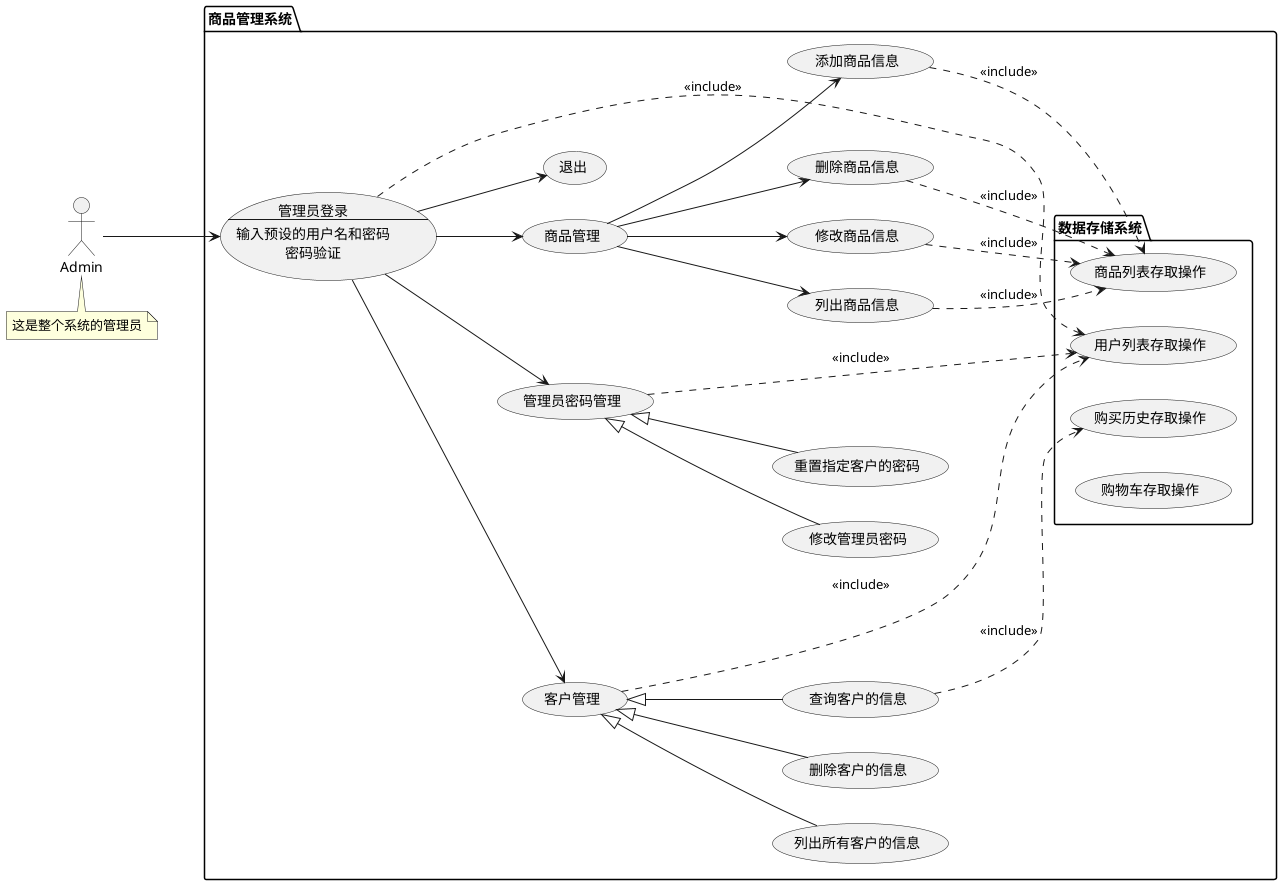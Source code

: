 @startuml
'https://plantuml.com/use-case-diagram

':Main Admin: as Admin
left to right direction

actor Admin
package 商品管理系统{

package 数据存储系统{
    usecase (用户列表存取操作)
    usecase (商品列表存取操作)
    usecase (购买历史存取操作)
    usecase (购物车存取操作)
}

usecase 管理员登录 as "管理员登录
--
输入预设的用户名和密码
密码验证
"

Admin --> (管理员登录)
(管理员登录) ..> (用户列表存取操作):<<include>>

(管理员登录) --> (客户管理)
(管理员登录) --> (管理员密码管理)
(管理员登录) --> (商品管理)
(管理员登录) -->  (退出)

(管理员密码管理) <|-- (修改管理员密码)
(管理员密码管理) <|-- (重置指定客户的密码)
(管理员密码管理) ..> (用户列表存取操作):<<include>>

(客户管理) <|-- (列出所有客户的信息)
(客户管理) <|-- (删除客户的信息)
(客户管理) <|-- (查询客户的信息)
(客户管理) ..> (用户列表存取操作):<<include>>
(查询客户的信息) ..> (购买历史存取操作):<<include>>

(商品管理) --> (列出商品信息)
(商品管理) --> (修改商品信息)
(商品管理) --> (删除商品信息)
(商品管理) --> (添加商品信息)
(列出商品信息) ..> (商品列表存取操作):<<include>>
(修改商品信息) ..> (商品列表存取操作):<<include>>
(删除商品信息) ..> (商品列表存取操作):<<include>>
(添加商品信息) ..> (商品列表存取操作):<<include>>


}

'(登录) --> (输入用户名)



note bottom of Admin : 这是整个系统的管理员


@enduml